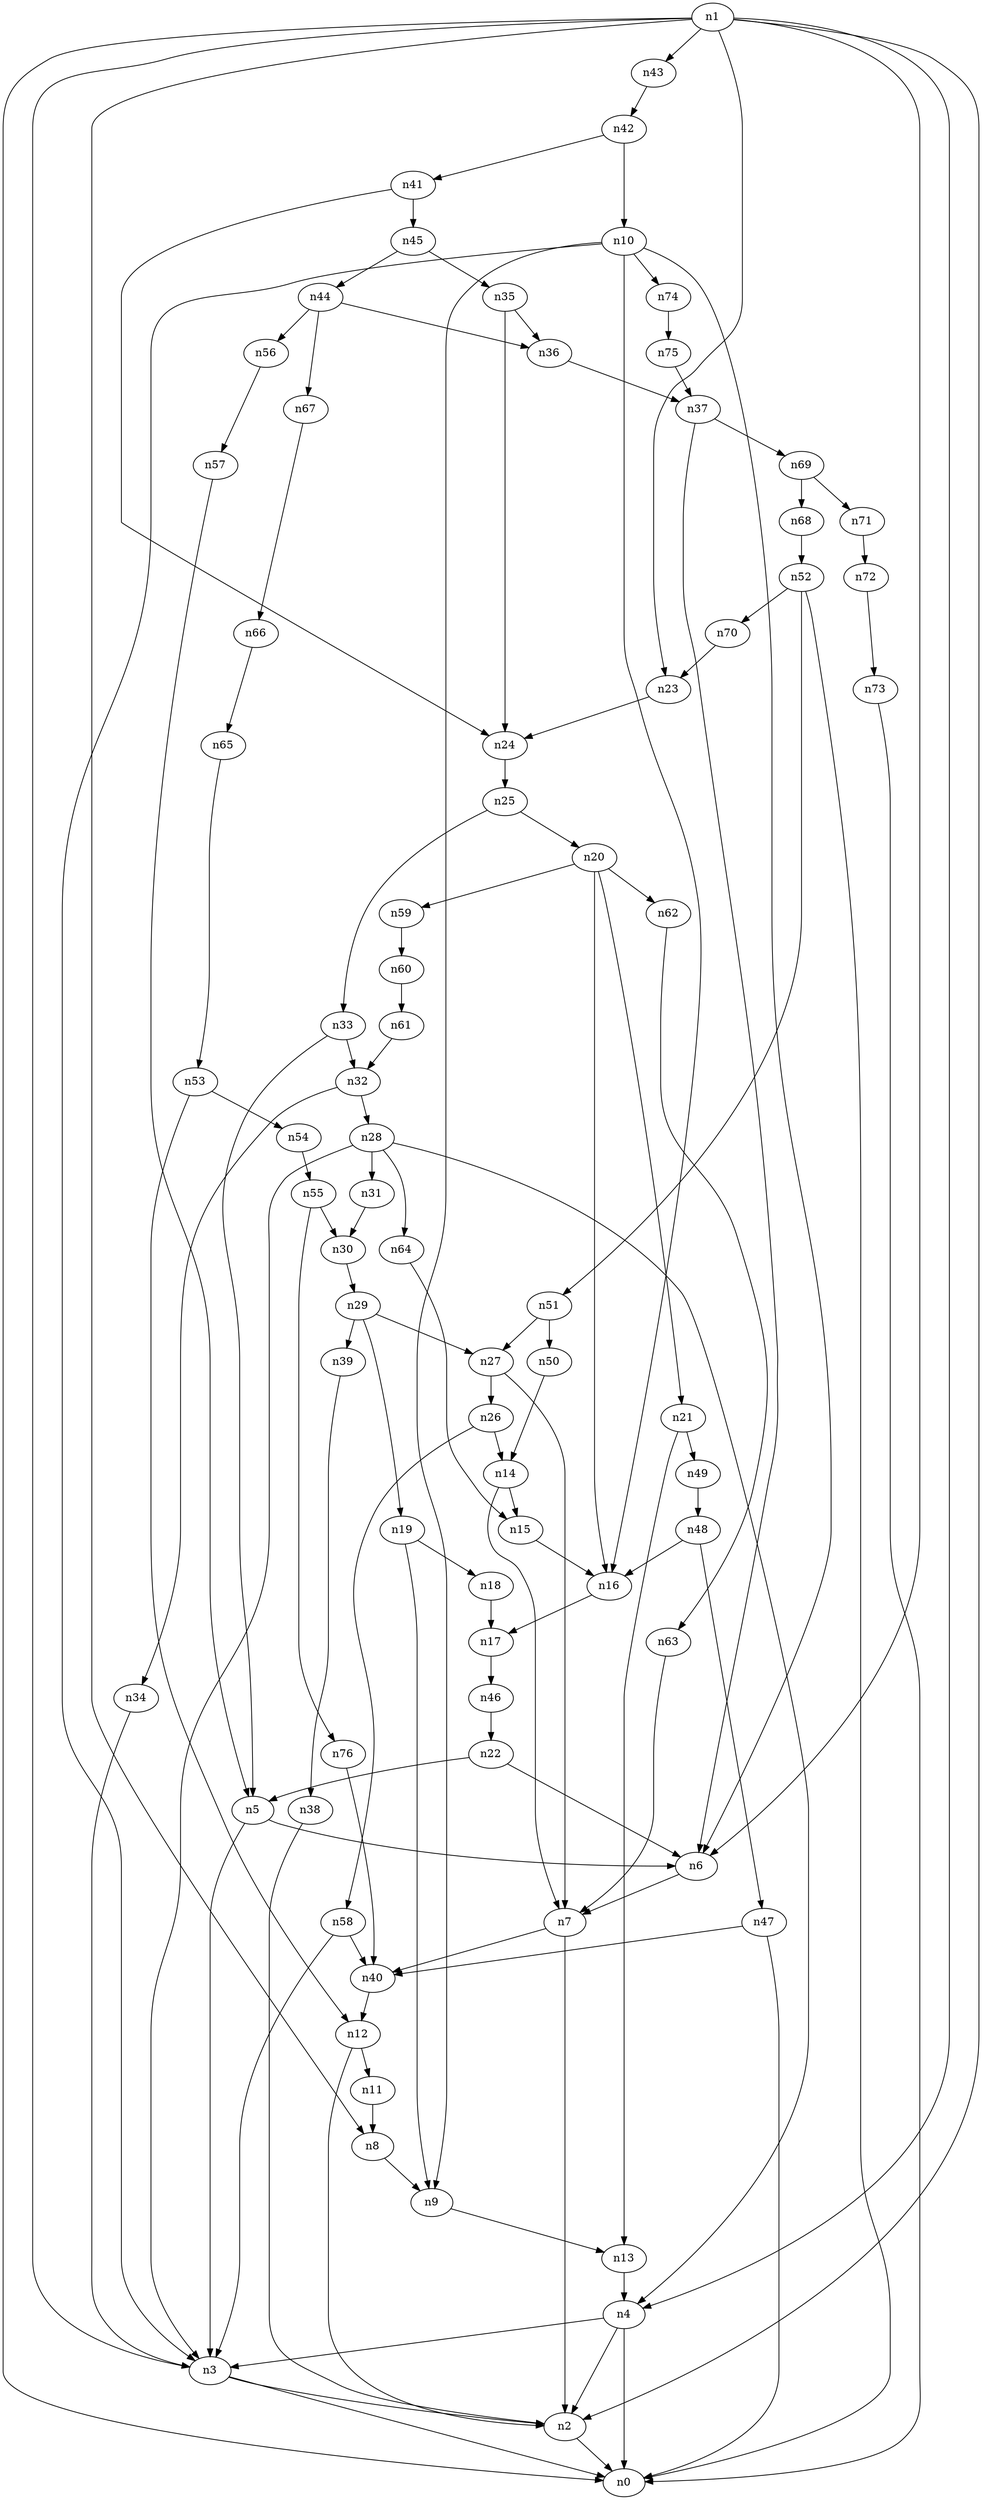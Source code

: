 digraph G {
	n1 -> n0	 [_graphml_id=e0];
	n1 -> n2	 [_graphml_id=e1];
	n1 -> n3	 [_graphml_id=e6];
	n1 -> n4	 [_graphml_id=e9];
	n1 -> n6	 [_graphml_id=e12];
	n1 -> n8	 [_graphml_id=e15];
	n1 -> n23	 [_graphml_id=e38];
	n1 -> n43	 [_graphml_id=e70];
	n2 -> n0	 [_graphml_id=e5];
	n3 -> n0	 [_graphml_id=e8];
	n3 -> n2	 [_graphml_id=e2];
	n4 -> n0	 [_graphml_id=e4];
	n4 -> n2	 [_graphml_id=e7];
	n4 -> n3	 [_graphml_id=e3];
	n5 -> n3	 [_graphml_id=e10];
	n5 -> n6	 [_graphml_id=e11];
	n6 -> n7	 [_graphml_id=e14];
	n7 -> n2	 [_graphml_id=e13];
	n7 -> n40	 [_graphml_id=e64];
	n8 -> n9	 [_graphml_id=e16];
	n9 -> n13	 [_graphml_id=e23];
	n10 -> n3	 [_graphml_id=e24];
	n10 -> n6	 [_graphml_id=e18];
	n10 -> n9	 [_graphml_id=e17];
	n10 -> n16	 [_graphml_id=e28];
	n10 -> n74	 [_graphml_id=e121];
	n11 -> n8	 [_graphml_id=e19];
	n12 -> n2	 [_graphml_id=e21];
	n12 -> n11	 [_graphml_id=e20];
	n13 -> n4	 [_graphml_id=e22];
	n14 -> n7	 [_graphml_id=e25];
	n14 -> n15	 [_graphml_id=e26];
	n15 -> n16	 [_graphml_id=e27];
	n16 -> n17	 [_graphml_id=e29];
	n17 -> n46	 [_graphml_id=e74];
	n18 -> n17	 [_graphml_id=e30];
	n19 -> n9	 [_graphml_id=e32];
	n19 -> n18	 [_graphml_id=e31];
	n20 -> n16	 [_graphml_id=e33];
	n20 -> n21	 [_graphml_id=e34];
	n20 -> n59	 [_graphml_id=e97];
	n20 -> n62	 [_graphml_id=e101];
	n21 -> n13	 [_graphml_id=e35];
	n21 -> n49	 [_graphml_id=e80];
	n22 -> n5	 [_graphml_id=e36];
	n22 -> n6	 [_graphml_id=e37];
	n23 -> n24	 [_graphml_id=e39];
	n24 -> n25	 [_graphml_id=e40];
	n25 -> n20	 [_graphml_id=e41];
	n25 -> n33	 [_graphml_id=e56];
	n26 -> n14	 [_graphml_id=e42];
	n26 -> n58	 [_graphml_id=e95];
	n27 -> n7	 [_graphml_id=e44];
	n27 -> n26	 [_graphml_id=e43];
	n28 -> n3	 [_graphml_id=e45];
	n28 -> n4	 [_graphml_id=e46];
	n28 -> n31	 [_graphml_id=e50];
	n28 -> n64	 [_graphml_id=e105];
	n29 -> n19	 [_graphml_id=e47];
	n29 -> n27	 [_graphml_id=e66];
	n29 -> n39	 [_graphml_id=e63];
	n30 -> n29	 [_graphml_id=e48];
	n31 -> n30	 [_graphml_id=e49];
	n32 -> n28	 [_graphml_id=e51];
	n32 -> n34	 [_graphml_id=e55];
	n33 -> n5	 [_graphml_id=e53];
	n33 -> n32	 [_graphml_id=e52];
	n34 -> n3	 [_graphml_id=e54];
	n35 -> n24	 [_graphml_id=e57];
	n35 -> n36	 [_graphml_id=e58];
	n36 -> n37	 [_graphml_id=e59];
	n37 -> n6	 [_graphml_id=e60];
	n37 -> n69	 [_graphml_id=e113];
	n38 -> n2	 [_graphml_id=e61];
	n39 -> n38	 [_graphml_id=e62];
	n40 -> n12	 [_graphml_id=e65];
	n41 -> n24	 [_graphml_id=e67];
	n41 -> n45	 [_graphml_id=e73];
	n42 -> n10	 [_graphml_id=e76];
	n42 -> n41	 [_graphml_id=e68];
	n43 -> n42	 [_graphml_id=e69];
	n44 -> n36	 [_graphml_id=e71];
	n44 -> n56	 [_graphml_id=e91];
	n44 -> n67	 [_graphml_id=e110];
	n45 -> n35	 [_graphml_id=e86];
	n45 -> n44	 [_graphml_id=e72];
	n46 -> n22	 [_graphml_id=e75];
	n47 -> n0	 [_graphml_id=e77];
	n47 -> n40	 [_graphml_id=e106];
	n48 -> n16	 [_graphml_id=e96];
	n48 -> n47	 [_graphml_id=e78];
	n49 -> n48	 [_graphml_id=e79];
	n50 -> n14	 [_graphml_id=e81];
	n51 -> n27	 [_graphml_id=e83];
	n51 -> n50	 [_graphml_id=e82];
	n52 -> n0	 [_graphml_id=e85];
	n52 -> n51	 [_graphml_id=e84];
	n52 -> n70	 [_graphml_id=e115];
	n53 -> n12	 [_graphml_id=e87];
	n53 -> n54	 [_graphml_id=e88];
	n54 -> n55	 [_graphml_id=e89];
	n55 -> n30	 [_graphml_id=e90];
	n55 -> n76	 [_graphml_id=e124];
	n56 -> n57	 [_graphml_id=e92];
	n57 -> n5	 [_graphml_id=e93];
	n58 -> n3	 [_graphml_id=e94];
	n58 -> n40	 [_graphml_id=e116];
	n59 -> n60	 [_graphml_id=e98];
	n60 -> n61	 [_graphml_id=e99];
	n61 -> n32	 [_graphml_id=e100];
	n62 -> n63	 [_graphml_id=e102];
	n63 -> n7	 [_graphml_id=e103];
	n64 -> n15	 [_graphml_id=e104];
	n65 -> n53	 [_graphml_id=e107];
	n66 -> n65	 [_graphml_id=e108];
	n67 -> n66	 [_graphml_id=e109];
	n68 -> n52	 [_graphml_id=e111];
	n69 -> n68	 [_graphml_id=e112];
	n69 -> n71	 [_graphml_id=e117];
	n70 -> n23	 [_graphml_id=e114];
	n71 -> n72	 [_graphml_id=e118];
	n72 -> n73	 [_graphml_id=e119];
	n73 -> n0	 [_graphml_id=e120];
	n74 -> n75	 [_graphml_id=e122];
	n75 -> n37	 [_graphml_id=e123];
	n76 -> n40	 [_graphml_id=e125];
}
